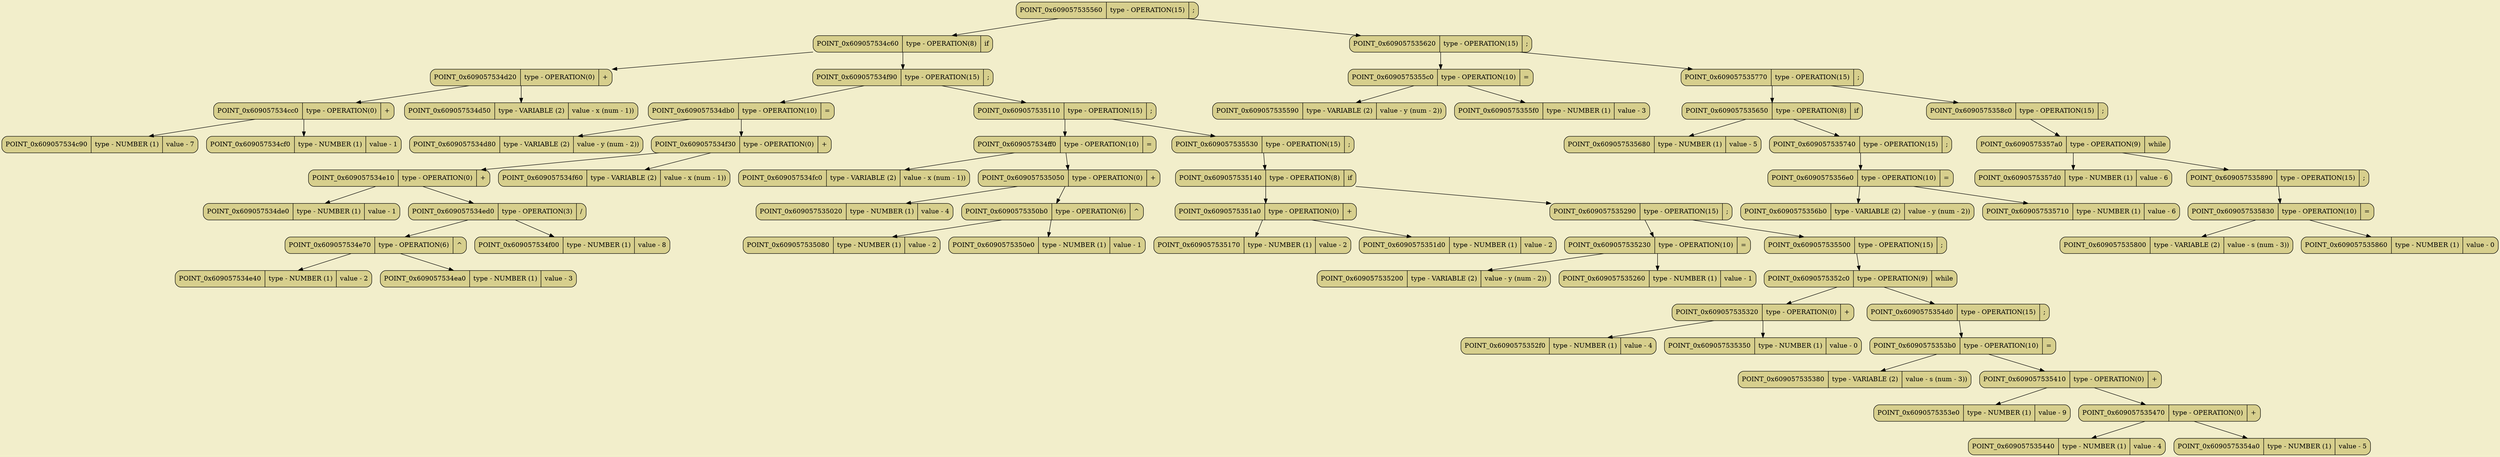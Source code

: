 digraph
{
bgcolor="#F2EECB";
rankdir = TB;
POINT_0x609057535560[shape=Mrecord, label = "POINT_0x609057535560 | type - OPERATION(15) | ;", style="filled",fillcolor="#D7CF8D"]
POINT_0x609057534c60[shape=Mrecord, label = "POINT_0x609057534c60 | type - OPERATION(8) | if", style="filled",fillcolor="#D7CF8D"]
POINT_0x609057534d20[shape=Mrecord, label = "POINT_0x609057534d20 | type - OPERATION(0) | +", style="filled",fillcolor="#D7CF8D"]
POINT_0x609057534cc0[shape=Mrecord, label = "POINT_0x609057534cc0 | type - OPERATION(0) | +", style="filled",fillcolor="#D7CF8D"]
POINT_0x609057534c90[shape=Mrecord, label = "POINT_0x609057534c90 | type - NUMBER (1) | value - 7", style="filled",fillcolor="#D7CF8D"]
POINT_0x609057534cf0[shape=Mrecord, label = "POINT_0x609057534cf0 | type - NUMBER (1) | value - 1", style="filled",fillcolor="#D7CF8D"]
POINT_0x609057534d50[shape=Mrecord, label = "POINT_0x609057534d50 | type - VARIABLE (2) | value - x (num - 1))", style="filled",fillcolor="#D7CF8D"]
POINT_0x609057534f90[shape=Mrecord, label = "POINT_0x609057534f90 | type - OPERATION(15) | ;", style="filled",fillcolor="#D7CF8D"]
POINT_0x609057534db0[shape=Mrecord, label = "POINT_0x609057534db0 | type - OPERATION(10) | =", style="filled",fillcolor="#D7CF8D"]
POINT_0x609057534d80[shape=Mrecord, label = "POINT_0x609057534d80 | type - VARIABLE (2) | value - y (num - 2))", style="filled",fillcolor="#D7CF8D"]
POINT_0x609057534f30[shape=Mrecord, label = "POINT_0x609057534f30 | type - OPERATION(0) | +", style="filled",fillcolor="#D7CF8D"]
POINT_0x609057534e10[shape=Mrecord, label = "POINT_0x609057534e10 | type - OPERATION(0) | +", style="filled",fillcolor="#D7CF8D"]
POINT_0x609057534de0[shape=Mrecord, label = "POINT_0x609057534de0 | type - NUMBER (1) | value - 1", style="filled",fillcolor="#D7CF8D"]
POINT_0x609057534ed0[shape=Mrecord, label = "POINT_0x609057534ed0 | type - OPERATION(3) | /", style="filled",fillcolor="#D7CF8D"]
POINT_0x609057534e70[shape=Mrecord, label = "POINT_0x609057534e70 | type - OPERATION(6) | ^", style="filled",fillcolor="#D7CF8D"]
POINT_0x609057534e40[shape=Mrecord, label = "POINT_0x609057534e40 | type - NUMBER (1) | value - 2", style="filled",fillcolor="#D7CF8D"]
POINT_0x609057534ea0[shape=Mrecord, label = "POINT_0x609057534ea0 | type - NUMBER (1) | value - 3", style="filled",fillcolor="#D7CF8D"]
POINT_0x609057534f00[shape=Mrecord, label = "POINT_0x609057534f00 | type - NUMBER (1) | value - 8", style="filled",fillcolor="#D7CF8D"]
POINT_0x609057534f60[shape=Mrecord, label = "POINT_0x609057534f60 | type - VARIABLE (2) | value - x (num - 1))", style="filled",fillcolor="#D7CF8D"]
POINT_0x609057535110[shape=Mrecord, label = "POINT_0x609057535110 | type - OPERATION(15) | ;", style="filled",fillcolor="#D7CF8D"]
POINT_0x609057534ff0[shape=Mrecord, label = "POINT_0x609057534ff0 | type - OPERATION(10) | =", style="filled",fillcolor="#D7CF8D"]
POINT_0x609057534fc0[shape=Mrecord, label = "POINT_0x609057534fc0 | type - VARIABLE (2) | value - x (num - 1))", style="filled",fillcolor="#D7CF8D"]
POINT_0x609057535050[shape=Mrecord, label = "POINT_0x609057535050 | type - OPERATION(0) | +", style="filled",fillcolor="#D7CF8D"]
POINT_0x609057535020[shape=Mrecord, label = "POINT_0x609057535020 | type - NUMBER (1) | value - 4", style="filled",fillcolor="#D7CF8D"]
POINT_0x6090575350b0[shape=Mrecord, label = "POINT_0x6090575350b0 | type - OPERATION(6) | ^", style="filled",fillcolor="#D7CF8D"]
POINT_0x609057535080[shape=Mrecord, label = "POINT_0x609057535080 | type - NUMBER (1) | value - 2", style="filled",fillcolor="#D7CF8D"]
POINT_0x6090575350e0[shape=Mrecord, label = "POINT_0x6090575350e0 | type - NUMBER (1) | value - 1", style="filled",fillcolor="#D7CF8D"]
POINT_0x609057535530[shape=Mrecord, label = "POINT_0x609057535530 | type - OPERATION(15) | ;", style="filled",fillcolor="#D7CF8D"]
POINT_0x609057535140[shape=Mrecord, label = "POINT_0x609057535140 | type - OPERATION(8) | if", style="filled",fillcolor="#D7CF8D"]
POINT_0x6090575351a0[shape=Mrecord, label = "POINT_0x6090575351a0 | type - OPERATION(0) | +", style="filled",fillcolor="#D7CF8D"]
POINT_0x609057535170[shape=Mrecord, label = "POINT_0x609057535170 | type - NUMBER (1) | value - 2", style="filled",fillcolor="#D7CF8D"]
POINT_0x6090575351d0[shape=Mrecord, label = "POINT_0x6090575351d0 | type - NUMBER (1) | value - 2", style="filled",fillcolor="#D7CF8D"]
POINT_0x609057535290[shape=Mrecord, label = "POINT_0x609057535290 | type - OPERATION(15) | ;", style="filled",fillcolor="#D7CF8D"]
POINT_0x609057535230[shape=Mrecord, label = "POINT_0x609057535230 | type - OPERATION(10) | =", style="filled",fillcolor="#D7CF8D"]
POINT_0x609057535200[shape=Mrecord, label = "POINT_0x609057535200 | type - VARIABLE (2) | value - y (num - 2))", style="filled",fillcolor="#D7CF8D"]
POINT_0x609057535260[shape=Mrecord, label = "POINT_0x609057535260 | type - NUMBER (1) | value - 1", style="filled",fillcolor="#D7CF8D"]
POINT_0x609057535500[shape=Mrecord, label = "POINT_0x609057535500 | type - OPERATION(15) | ;", style="filled",fillcolor="#D7CF8D"]
POINT_0x6090575352c0[shape=Mrecord, label = "POINT_0x6090575352c0 | type - OPERATION(9) | while", style="filled",fillcolor="#D7CF8D"]
POINT_0x609057535320[shape=Mrecord, label = "POINT_0x609057535320 | type - OPERATION(0) | +", style="filled",fillcolor="#D7CF8D"]
POINT_0x6090575352f0[shape=Mrecord, label = "POINT_0x6090575352f0 | type - NUMBER (1) | value - 4", style="filled",fillcolor="#D7CF8D"]
POINT_0x609057535350[shape=Mrecord, label = "POINT_0x609057535350 | type - NUMBER (1) | value - 0", style="filled",fillcolor="#D7CF8D"]
POINT_0x6090575354d0[shape=Mrecord, label = "POINT_0x6090575354d0 | type - OPERATION(15) | ;", style="filled",fillcolor="#D7CF8D"]
POINT_0x6090575353b0[shape=Mrecord, label = "POINT_0x6090575353b0 | type - OPERATION(10) | =", style="filled",fillcolor="#D7CF8D"]
POINT_0x609057535380[shape=Mrecord, label = "POINT_0x609057535380 | type - VARIABLE (2) | value - s (num - 3))", style="filled",fillcolor="#D7CF8D"]
POINT_0x609057535410[shape=Mrecord, label = "POINT_0x609057535410 | type - OPERATION(0) | +", style="filled",fillcolor="#D7CF8D"]
POINT_0x6090575353e0[shape=Mrecord, label = "POINT_0x6090575353e0 | type - NUMBER (1) | value - 9", style="filled",fillcolor="#D7CF8D"]
POINT_0x609057535470[shape=Mrecord, label = "POINT_0x609057535470 | type - OPERATION(0) | +", style="filled",fillcolor="#D7CF8D"]
POINT_0x609057535440[shape=Mrecord, label = "POINT_0x609057535440 | type - NUMBER (1) | value - 4", style="filled",fillcolor="#D7CF8D"]
POINT_0x6090575354a0[shape=Mrecord, label = "POINT_0x6090575354a0 | type - NUMBER (1) | value - 5", style="filled",fillcolor="#D7CF8D"]
POINT_0x609057535620[shape=Mrecord, label = "POINT_0x609057535620 | type - OPERATION(15) | ;", style="filled",fillcolor="#D7CF8D"]
POINT_0x6090575355c0[shape=Mrecord, label = "POINT_0x6090575355c0 | type - OPERATION(10) | =", style="filled",fillcolor="#D7CF8D"]
POINT_0x609057535590[shape=Mrecord, label = "POINT_0x609057535590 | type - VARIABLE (2) | value - y (num - 2))", style="filled",fillcolor="#D7CF8D"]
POINT_0x6090575355f0[shape=Mrecord, label = "POINT_0x6090575355f0 | type - NUMBER (1) | value - 3", style="filled",fillcolor="#D7CF8D"]
POINT_0x609057535770[shape=Mrecord, label = "POINT_0x609057535770 | type - OPERATION(15) | ;", style="filled",fillcolor="#D7CF8D"]
POINT_0x609057535650[shape=Mrecord, label = "POINT_0x609057535650 | type - OPERATION(8) | if", style="filled",fillcolor="#D7CF8D"]
POINT_0x609057535680[shape=Mrecord, label = "POINT_0x609057535680 | type - NUMBER (1) | value - 5", style="filled",fillcolor="#D7CF8D"]
POINT_0x609057535740[shape=Mrecord, label = "POINT_0x609057535740 | type - OPERATION(15) | ;", style="filled",fillcolor="#D7CF8D"]
POINT_0x6090575356e0[shape=Mrecord, label = "POINT_0x6090575356e0 | type - OPERATION(10) | =", style="filled",fillcolor="#D7CF8D"]
POINT_0x6090575356b0[shape=Mrecord, label = "POINT_0x6090575356b0 | type - VARIABLE (2) | value - y (num - 2))", style="filled",fillcolor="#D7CF8D"]
POINT_0x609057535710[shape=Mrecord, label = "POINT_0x609057535710 | type - NUMBER (1) | value - 6", style="filled",fillcolor="#D7CF8D"]
POINT_0x6090575358c0[shape=Mrecord, label = "POINT_0x6090575358c0 | type - OPERATION(15) | ;", style="filled",fillcolor="#D7CF8D"]
POINT_0x6090575357a0[shape=Mrecord, label = "POINT_0x6090575357a0 | type - OPERATION(9) | while", style="filled",fillcolor="#D7CF8D"]
POINT_0x6090575357d0[shape=Mrecord, label = "POINT_0x6090575357d0 | type - NUMBER (1) | value - 6", style="filled",fillcolor="#D7CF8D"]
POINT_0x609057535890[shape=Mrecord, label = "POINT_0x609057535890 | type - OPERATION(15) | ;", style="filled",fillcolor="#D7CF8D"]
POINT_0x609057535830[shape=Mrecord, label = "POINT_0x609057535830 | type - OPERATION(10) | =", style="filled",fillcolor="#D7CF8D"]
POINT_0x609057535800[shape=Mrecord, label = "POINT_0x609057535800 | type - VARIABLE (2) | value - s (num - 3))", style="filled",fillcolor="#D7CF8D"]
POINT_0x609057535860[shape=Mrecord, label = "POINT_0x609057535860 | type - NUMBER (1) | value - 0", style="filled",fillcolor="#D7CF8D"]
POINT_0x609057535560 -> POINT_0x609057534c60
POINT_0x609057535560 -> POINT_0x609057535620
POINT_0x609057534c60 -> POINT_0x609057534d20
POINT_0x609057534c60 -> POINT_0x609057534f90
POINT_0x609057534d20 -> POINT_0x609057534cc0
POINT_0x609057534d20 -> POINT_0x609057534d50
POINT_0x609057534cc0 -> POINT_0x609057534c90
POINT_0x609057534cc0 -> POINT_0x609057534cf0
POINT_0x609057534f90 -> POINT_0x609057534db0
POINT_0x609057534f90 -> POINT_0x609057535110
POINT_0x609057534db0 -> POINT_0x609057534d80
POINT_0x609057534db0 -> POINT_0x609057534f30
POINT_0x609057534f30 -> POINT_0x609057534e10
POINT_0x609057534f30 -> POINT_0x609057534f60
POINT_0x609057534e10 -> POINT_0x609057534de0
POINT_0x609057534e10 -> POINT_0x609057534ed0
POINT_0x609057534ed0 -> POINT_0x609057534e70
POINT_0x609057534ed0 -> POINT_0x609057534f00
POINT_0x609057534e70 -> POINT_0x609057534e40
POINT_0x609057534e70 -> POINT_0x609057534ea0
POINT_0x609057535110 -> POINT_0x609057534ff0
POINT_0x609057535110 -> POINT_0x609057535530
POINT_0x609057534ff0 -> POINT_0x609057534fc0
POINT_0x609057534ff0 -> POINT_0x609057535050
POINT_0x609057535050 -> POINT_0x609057535020
POINT_0x609057535050 -> POINT_0x6090575350b0
POINT_0x6090575350b0 -> POINT_0x609057535080
POINT_0x6090575350b0 -> POINT_0x6090575350e0
POINT_0x609057535530 -> POINT_0x609057535140
POINT_0x609057535140 -> POINT_0x6090575351a0
POINT_0x609057535140 -> POINT_0x609057535290
POINT_0x6090575351a0 -> POINT_0x609057535170
POINT_0x6090575351a0 -> POINT_0x6090575351d0
POINT_0x609057535290 -> POINT_0x609057535230
POINT_0x609057535290 -> POINT_0x609057535500
POINT_0x609057535230 -> POINT_0x609057535200
POINT_0x609057535230 -> POINT_0x609057535260
POINT_0x609057535500 -> POINT_0x6090575352c0
POINT_0x6090575352c0 -> POINT_0x609057535320
POINT_0x6090575352c0 -> POINT_0x6090575354d0
POINT_0x609057535320 -> POINT_0x6090575352f0
POINT_0x609057535320 -> POINT_0x609057535350
POINT_0x6090575354d0 -> POINT_0x6090575353b0
POINT_0x6090575353b0 -> POINT_0x609057535380
POINT_0x6090575353b0 -> POINT_0x609057535410
POINT_0x609057535410 -> POINT_0x6090575353e0
POINT_0x609057535410 -> POINT_0x609057535470
POINT_0x609057535470 -> POINT_0x609057535440
POINT_0x609057535470 -> POINT_0x6090575354a0
POINT_0x609057535620 -> POINT_0x6090575355c0
POINT_0x609057535620 -> POINT_0x609057535770
POINT_0x6090575355c0 -> POINT_0x609057535590
POINT_0x6090575355c0 -> POINT_0x6090575355f0
POINT_0x609057535770 -> POINT_0x609057535650
POINT_0x609057535770 -> POINT_0x6090575358c0
POINT_0x609057535650 -> POINT_0x609057535680
POINT_0x609057535650 -> POINT_0x609057535740
POINT_0x609057535740 -> POINT_0x6090575356e0
POINT_0x6090575356e0 -> POINT_0x6090575356b0
POINT_0x6090575356e0 -> POINT_0x609057535710
POINT_0x6090575358c0 -> POINT_0x6090575357a0
POINT_0x6090575357a0 -> POINT_0x6090575357d0
POINT_0x6090575357a0 -> POINT_0x609057535890
POINT_0x609057535890 -> POINT_0x609057535830
POINT_0x609057535830 -> POINT_0x609057535800
POINT_0x609057535830 -> POINT_0x609057535860
}

